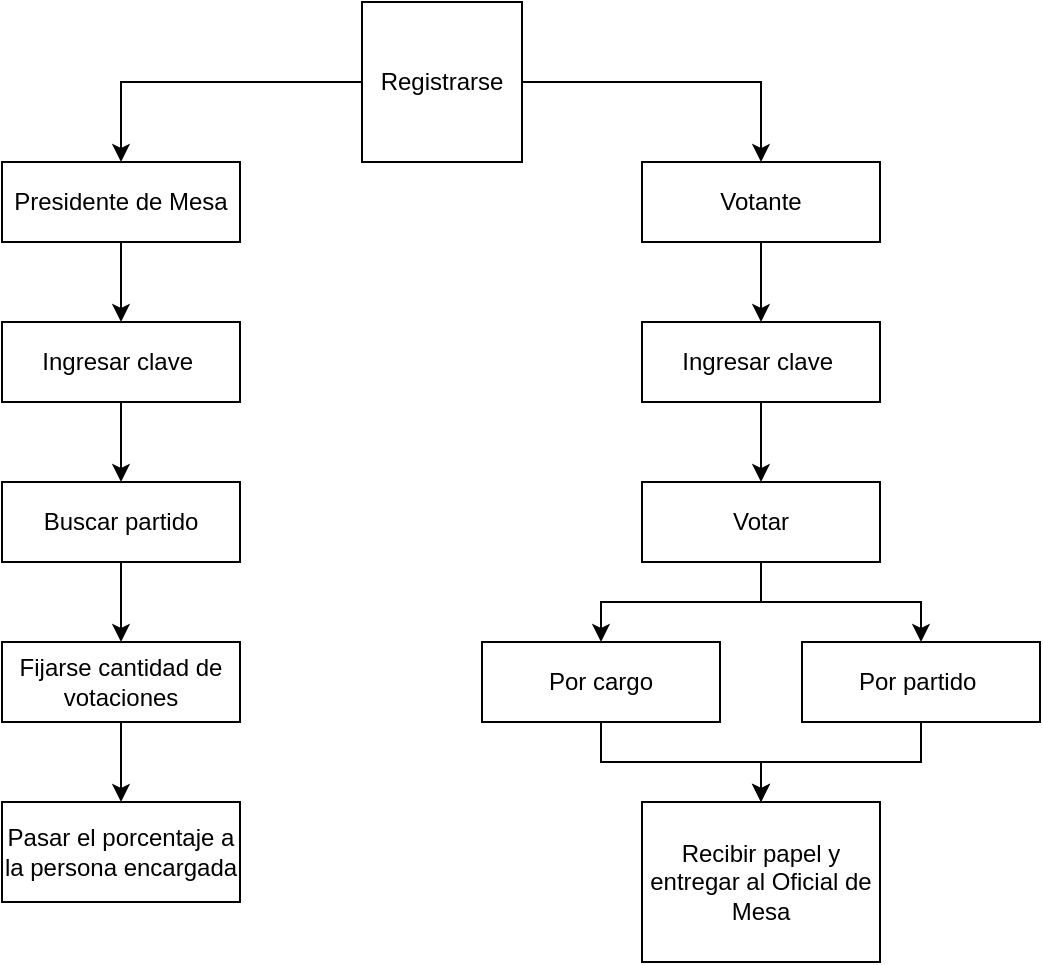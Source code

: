 <mxfile version="21.7.5" type="google">
  <diagram name="Página-1" id="-1XRSzpp3BuekjjZwAS9">
    <mxGraphModel grid="1" page="1" gridSize="10" guides="1" tooltips="1" connect="1" arrows="1" fold="1" pageScale="1" pageWidth="827" pageHeight="1169" math="0" shadow="0">
      <root>
        <mxCell id="0" />
        <mxCell id="1" parent="0" />
        <mxCell id="yeE2VQDekOl-EblD57sd-1" value="" style="rounded=0;whiteSpace=wrap;html=1;" vertex="1" parent="1">
          <mxGeometry x="160" y="240" width="119" height="40" as="geometry" />
        </mxCell>
        <mxCell id="yeE2VQDekOl-EblD57sd-15" style="edgeStyle=orthogonalEdgeStyle;rounded=0;orthogonalLoop=1;jettySize=auto;html=1;entryX=0.5;entryY=0;entryDx=0;entryDy=0;" edge="1" parent="1" source="yeE2VQDekOl-EblD57sd-2" target="yeE2VQDekOl-EblD57sd-10">
          <mxGeometry relative="1" as="geometry" />
        </mxCell>
        <mxCell id="yeE2VQDekOl-EblD57sd-16" style="edgeStyle=orthogonalEdgeStyle;rounded=0;orthogonalLoop=1;jettySize=auto;html=1;" edge="1" parent="1" source="yeE2VQDekOl-EblD57sd-2" target="yeE2VQDekOl-EblD57sd-11">
          <mxGeometry relative="1" as="geometry" />
        </mxCell>
        <mxCell id="yeE2VQDekOl-EblD57sd-2" value="Votar" style="rounded=0;whiteSpace=wrap;html=1;" vertex="1" parent="1">
          <mxGeometry x="480" y="240" width="119" height="40" as="geometry" />
        </mxCell>
        <mxCell id="yeE2VQDekOl-EblD57sd-24" style="edgeStyle=orthogonalEdgeStyle;rounded=0;orthogonalLoop=1;jettySize=auto;html=1;entryX=0.5;entryY=0;entryDx=0;entryDy=0;" edge="1" parent="1" source="yeE2VQDekOl-EblD57sd-3" target="yeE2VQDekOl-EblD57sd-6">
          <mxGeometry relative="1" as="geometry" />
        </mxCell>
        <mxCell id="yeE2VQDekOl-EblD57sd-3" value="Buscar partido" style="rounded=0;whiteSpace=wrap;html=1;" vertex="1" parent="1">
          <mxGeometry x="160" y="240" width="119" height="40" as="geometry" />
        </mxCell>
        <mxCell id="yeE2VQDekOl-EblD57sd-4" value="Recibir papel y entregar al Oficial de Mesa" style="rounded=0;whiteSpace=wrap;html=1;" vertex="1" parent="1">
          <mxGeometry x="480" y="400" width="119" height="80" as="geometry" />
        </mxCell>
        <mxCell id="yeE2VQDekOl-EblD57sd-19" style="edgeStyle=orthogonalEdgeStyle;rounded=0;orthogonalLoop=1;jettySize=auto;html=1;" edge="1" parent="1" source="yeE2VQDekOl-EblD57sd-5" target="yeE2VQDekOl-EblD57sd-9">
          <mxGeometry relative="1" as="geometry" />
        </mxCell>
        <mxCell id="yeE2VQDekOl-EblD57sd-5" value="Votante" style="rounded=0;whiteSpace=wrap;html=1;" vertex="1" parent="1">
          <mxGeometry x="480" y="80" width="119" height="40" as="geometry" />
        </mxCell>
        <mxCell id="yeE2VQDekOl-EblD57sd-25" style="edgeStyle=orthogonalEdgeStyle;rounded=0;orthogonalLoop=1;jettySize=auto;html=1;" edge="1" parent="1" source="yeE2VQDekOl-EblD57sd-6" target="yeE2VQDekOl-EblD57sd-21">
          <mxGeometry relative="1" as="geometry" />
        </mxCell>
        <mxCell id="yeE2VQDekOl-EblD57sd-6" value="Fijarse cantidad de votaciones" style="rounded=0;whiteSpace=wrap;html=1;" vertex="1" parent="1">
          <mxGeometry x="160" y="320" width="119" height="40" as="geometry" />
        </mxCell>
        <mxCell id="yeE2VQDekOl-EblD57sd-22" style="edgeStyle=orthogonalEdgeStyle;rounded=0;orthogonalLoop=1;jettySize=auto;html=1;entryX=0.5;entryY=0;entryDx=0;entryDy=0;" edge="1" parent="1" source="yeE2VQDekOl-EblD57sd-7" target="yeE2VQDekOl-EblD57sd-8">
          <mxGeometry relative="1" as="geometry" />
        </mxCell>
        <mxCell id="yeE2VQDekOl-EblD57sd-7" value="Presidente de Mesa" style="rounded=0;whiteSpace=wrap;html=1;" vertex="1" parent="1">
          <mxGeometry x="160" y="80" width="119" height="40" as="geometry" />
        </mxCell>
        <mxCell id="yeE2VQDekOl-EblD57sd-23" style="edgeStyle=orthogonalEdgeStyle;rounded=0;orthogonalLoop=1;jettySize=auto;html=1;entryX=0.5;entryY=0;entryDx=0;entryDy=0;" edge="1" parent="1" source="yeE2VQDekOl-EblD57sd-8" target="yeE2VQDekOl-EblD57sd-3">
          <mxGeometry relative="1" as="geometry" />
        </mxCell>
        <mxCell id="yeE2VQDekOl-EblD57sd-8" value="Ingresar clave&amp;nbsp;" style="rounded=0;whiteSpace=wrap;html=1;" vertex="1" parent="1">
          <mxGeometry x="160" y="160" width="119" height="40" as="geometry" />
        </mxCell>
        <mxCell id="yeE2VQDekOl-EblD57sd-20" style="edgeStyle=orthogonalEdgeStyle;rounded=0;orthogonalLoop=1;jettySize=auto;html=1;entryX=0.5;entryY=0;entryDx=0;entryDy=0;" edge="1" parent="1" source="yeE2VQDekOl-EblD57sd-9" target="yeE2VQDekOl-EblD57sd-2">
          <mxGeometry relative="1" as="geometry" />
        </mxCell>
        <mxCell id="yeE2VQDekOl-EblD57sd-9" value="Ingresar clave&amp;nbsp;" style="rounded=0;whiteSpace=wrap;html=1;" vertex="1" parent="1">
          <mxGeometry x="480" y="160" width="119" height="40" as="geometry" />
        </mxCell>
        <mxCell id="yeE2VQDekOl-EblD57sd-18" style="edgeStyle=orthogonalEdgeStyle;rounded=0;orthogonalLoop=1;jettySize=auto;html=1;entryX=0.5;entryY=0;entryDx=0;entryDy=0;" edge="1" parent="1" source="yeE2VQDekOl-EblD57sd-10" target="yeE2VQDekOl-EblD57sd-4">
          <mxGeometry relative="1" as="geometry" />
        </mxCell>
        <mxCell id="yeE2VQDekOl-EblD57sd-10" value="Por cargo" style="rounded=0;whiteSpace=wrap;html=1;" vertex="1" parent="1">
          <mxGeometry x="400" y="320" width="119" height="40" as="geometry" />
        </mxCell>
        <mxCell id="yeE2VQDekOl-EblD57sd-17" style="edgeStyle=orthogonalEdgeStyle;rounded=0;orthogonalLoop=1;jettySize=auto;html=1;" edge="1" parent="1" source="yeE2VQDekOl-EblD57sd-11" target="yeE2VQDekOl-EblD57sd-4">
          <mxGeometry relative="1" as="geometry" />
        </mxCell>
        <mxCell id="yeE2VQDekOl-EblD57sd-11" value="Por partido&amp;nbsp;" style="rounded=0;whiteSpace=wrap;html=1;" vertex="1" parent="1">
          <mxGeometry x="560" y="320" width="119" height="40" as="geometry" />
        </mxCell>
        <mxCell id="yeE2VQDekOl-EblD57sd-13" style="edgeStyle=orthogonalEdgeStyle;rounded=0;orthogonalLoop=1;jettySize=auto;html=1;entryX=0.5;entryY=0;entryDx=0;entryDy=0;" edge="1" parent="1" source="yeE2VQDekOl-EblD57sd-12" target="yeE2VQDekOl-EblD57sd-5">
          <mxGeometry relative="1" as="geometry" />
        </mxCell>
        <mxCell id="yeE2VQDekOl-EblD57sd-14" style="edgeStyle=orthogonalEdgeStyle;rounded=0;orthogonalLoop=1;jettySize=auto;html=1;entryX=0.5;entryY=0;entryDx=0;entryDy=0;" edge="1" parent="1" source="yeE2VQDekOl-EblD57sd-12" target="yeE2VQDekOl-EblD57sd-7">
          <mxGeometry relative="1" as="geometry" />
        </mxCell>
        <mxCell id="yeE2VQDekOl-EblD57sd-12" value="Registrarse" style="whiteSpace=wrap;html=1;aspect=fixed;" vertex="1" parent="1">
          <mxGeometry x="340" width="80" height="80" as="geometry" />
        </mxCell>
        <mxCell id="yeE2VQDekOl-EblD57sd-21" value="Pasar el porcentaje a la persona encargada" style="rounded=0;whiteSpace=wrap;html=1;" vertex="1" parent="1">
          <mxGeometry x="160" y="400" width="119" height="50" as="geometry" />
        </mxCell>
      </root>
    </mxGraphModel>
  </diagram>
</mxfile>
